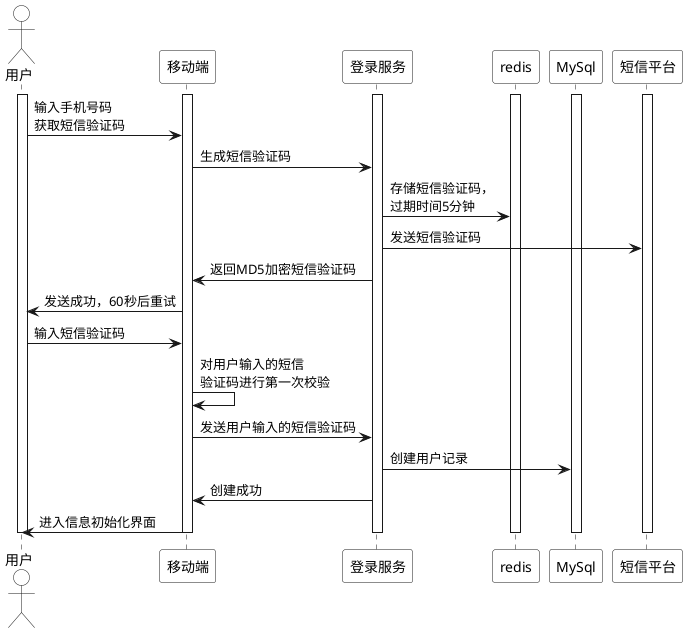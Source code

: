 @startuml
actor "用户" as User #white
participant "移动端" as Client #white
participant "登录服务" as Auth #white
participant "redis" as Redis #white
participant "MySql" as DB #white
participant "短信平台" as SMS #white
activate User
activate Client
activate Auth
activate Redis
activate SMS
activate DB
User -> Client: 输入手机号码\n获取短信验证码
Client -> Auth: 生成短信验证码
Auth -> Redis: 存储短信验证码，\n过期时间5分钟
Auth -> SMS: 发送短信验证码
Auth -> Client: 返回MD5加密短信验证码
Client -> User: 发送成功，60秒后重试
User -> Client: 输入短信验证码
Client -> Client: 对用户输入的短信\n验证码进行第一次校验
Client -> Auth: 发送用户输入的短信验证码
Auth -> DB: 创建用户记录
Auth -> Client: 创建成功
Client -> User: 进入信息初始化界面
deactivate User
deactivate Client
deactivate Auth
deactivate Redis
deactivate SMS
deactivate DB

@enduml
